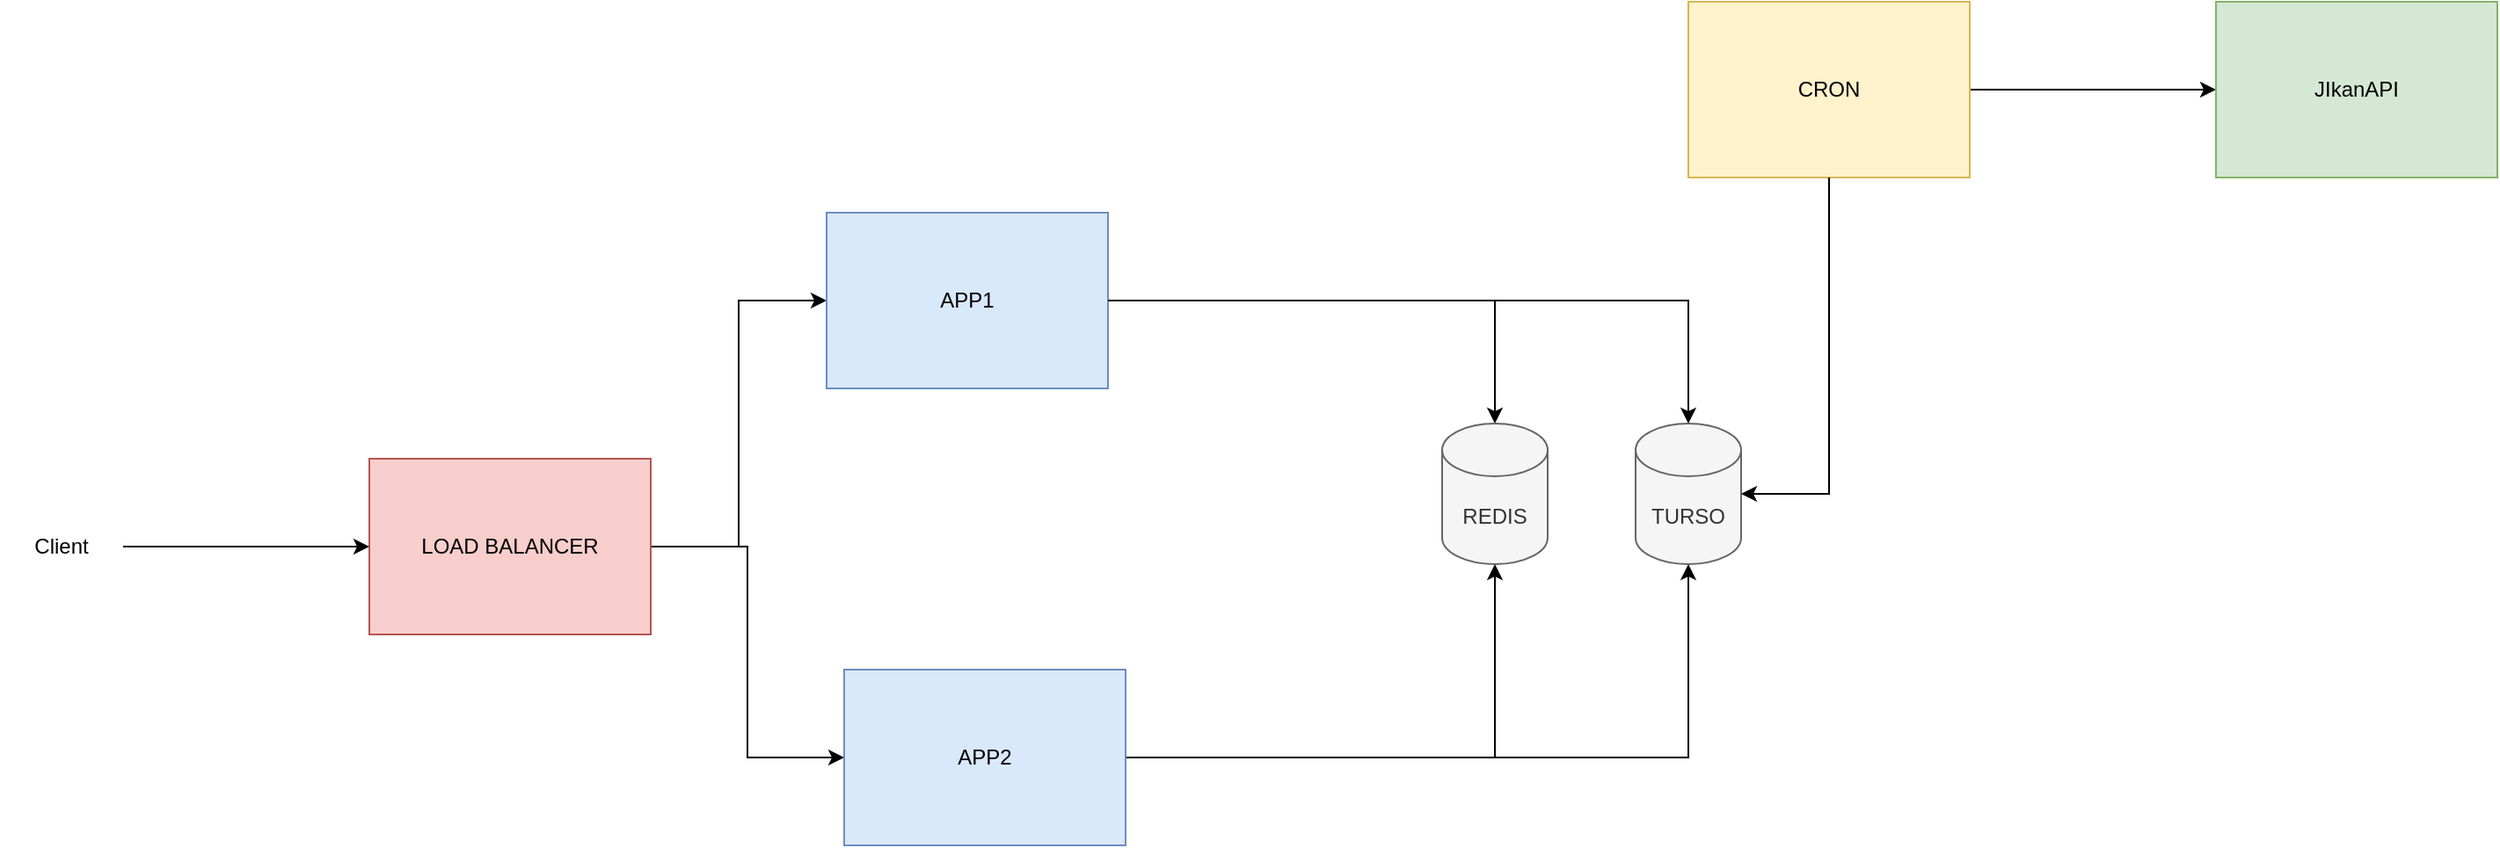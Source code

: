 <mxfile version="22.0.6" type="device">
  <diagram name="Página-1" id="3ECOgorljatNLqw7BTFi">
    <mxGraphModel dx="2626" dy="2190" grid="1" gridSize="10" guides="1" tooltips="1" connect="1" arrows="1" fold="1" page="1" pageScale="1" pageWidth="827" pageHeight="1169" math="0" shadow="0">
      <root>
        <mxCell id="0" />
        <mxCell id="1" parent="0" />
        <mxCell id="twFo_v-Fs8OyZLz3w6QD-7" style="edgeStyle=orthogonalEdgeStyle;rounded=0;orthogonalLoop=1;jettySize=auto;html=1;entryX=0;entryY=0.5;entryDx=0;entryDy=0;" edge="1" parent="1" source="twFo_v-Fs8OyZLz3w6QD-1" target="twFo_v-Fs8OyZLz3w6QD-2">
          <mxGeometry relative="1" as="geometry" />
        </mxCell>
        <mxCell id="twFo_v-Fs8OyZLz3w6QD-8" style="edgeStyle=orthogonalEdgeStyle;rounded=0;orthogonalLoop=1;jettySize=auto;html=1;entryX=0;entryY=0.5;entryDx=0;entryDy=0;" edge="1" parent="1" source="twFo_v-Fs8OyZLz3w6QD-1" target="twFo_v-Fs8OyZLz3w6QD-3">
          <mxGeometry relative="1" as="geometry" />
        </mxCell>
        <mxCell id="twFo_v-Fs8OyZLz3w6QD-1" value="LOAD BALANCER" style="rounded=0;whiteSpace=wrap;html=1;fillColor=#f8cecc;strokeColor=#b85450;" vertex="1" parent="1">
          <mxGeometry x="-30" y="240" width="160" height="100" as="geometry" />
        </mxCell>
        <mxCell id="twFo_v-Fs8OyZLz3w6QD-10" style="edgeStyle=orthogonalEdgeStyle;rounded=0;orthogonalLoop=1;jettySize=auto;html=1;" edge="1" parent="1" source="twFo_v-Fs8OyZLz3w6QD-2" target="twFo_v-Fs8OyZLz3w6QD-4">
          <mxGeometry relative="1" as="geometry" />
        </mxCell>
        <mxCell id="twFo_v-Fs8OyZLz3w6QD-2" value="APP1" style="rounded=0;whiteSpace=wrap;html=1;fillColor=#dae8fc;strokeColor=#6c8ebf;" vertex="1" parent="1">
          <mxGeometry x="230" y="100" width="160" height="100" as="geometry" />
        </mxCell>
        <mxCell id="twFo_v-Fs8OyZLz3w6QD-13" style="edgeStyle=orthogonalEdgeStyle;rounded=0;orthogonalLoop=1;jettySize=auto;html=1;" edge="1" parent="1" source="twFo_v-Fs8OyZLz3w6QD-3" target="twFo_v-Fs8OyZLz3w6QD-6">
          <mxGeometry relative="1" as="geometry" />
        </mxCell>
        <mxCell id="twFo_v-Fs8OyZLz3w6QD-14" style="edgeStyle=orthogonalEdgeStyle;rounded=0;orthogonalLoop=1;jettySize=auto;html=1;" edge="1" parent="1" source="twFo_v-Fs8OyZLz3w6QD-3" target="twFo_v-Fs8OyZLz3w6QD-4">
          <mxGeometry relative="1" as="geometry" />
        </mxCell>
        <mxCell id="twFo_v-Fs8OyZLz3w6QD-3" value="APP2" style="rounded=0;whiteSpace=wrap;html=1;fillColor=#dae8fc;strokeColor=#6c8ebf;" vertex="1" parent="1">
          <mxGeometry x="240" y="360" width="160" height="100" as="geometry" />
        </mxCell>
        <mxCell id="twFo_v-Fs8OyZLz3w6QD-4" value="REDIS" style="shape=cylinder3;whiteSpace=wrap;html=1;boundedLbl=1;backgroundOutline=1;size=15;fillColor=#f5f5f5;fontColor=#333333;strokeColor=#666666;" vertex="1" parent="1">
          <mxGeometry x="580" y="220" width="60" height="80" as="geometry" />
        </mxCell>
        <mxCell id="twFo_v-Fs8OyZLz3w6QD-6" value="TURSO" style="shape=cylinder3;whiteSpace=wrap;html=1;boundedLbl=1;backgroundOutline=1;size=15;fillColor=#f5f5f5;fontColor=#333333;strokeColor=#666666;" vertex="1" parent="1">
          <mxGeometry x="690" y="220" width="60" height="80" as="geometry" />
        </mxCell>
        <mxCell id="twFo_v-Fs8OyZLz3w6QD-17" style="edgeStyle=orthogonalEdgeStyle;rounded=0;orthogonalLoop=1;jettySize=auto;html=1;" edge="1" parent="1" source="twFo_v-Fs8OyZLz3w6QD-9" target="twFo_v-Fs8OyZLz3w6QD-16">
          <mxGeometry relative="1" as="geometry" />
        </mxCell>
        <mxCell id="twFo_v-Fs8OyZLz3w6QD-9" value="CRON" style="rounded=0;whiteSpace=wrap;html=1;fillColor=#fff2cc;strokeColor=#d6b656;" vertex="1" parent="1">
          <mxGeometry x="720" y="-20" width="160" height="100" as="geometry" />
        </mxCell>
        <mxCell id="twFo_v-Fs8OyZLz3w6QD-15" style="edgeStyle=orthogonalEdgeStyle;rounded=0;orthogonalLoop=1;jettySize=auto;html=1;entryX=0.5;entryY=0;entryDx=0;entryDy=0;entryPerimeter=0;" edge="1" parent="1" source="twFo_v-Fs8OyZLz3w6QD-2" target="twFo_v-Fs8OyZLz3w6QD-6">
          <mxGeometry relative="1" as="geometry" />
        </mxCell>
        <mxCell id="twFo_v-Fs8OyZLz3w6QD-16" value="JIkanAPI" style="rounded=0;whiteSpace=wrap;html=1;fillColor=#d5e8d4;strokeColor=#82b366;" vertex="1" parent="1">
          <mxGeometry x="1020" y="-20" width="160" height="100" as="geometry" />
        </mxCell>
        <mxCell id="twFo_v-Fs8OyZLz3w6QD-19" style="edgeStyle=orthogonalEdgeStyle;rounded=0;orthogonalLoop=1;jettySize=auto;html=1;entryX=1;entryY=0.5;entryDx=0;entryDy=0;entryPerimeter=0;" edge="1" parent="1" source="twFo_v-Fs8OyZLz3w6QD-9" target="twFo_v-Fs8OyZLz3w6QD-6">
          <mxGeometry relative="1" as="geometry" />
        </mxCell>
        <mxCell id="twFo_v-Fs8OyZLz3w6QD-21" style="edgeStyle=orthogonalEdgeStyle;rounded=0;orthogonalLoop=1;jettySize=auto;html=1;entryX=0;entryY=0.5;entryDx=0;entryDy=0;" edge="1" parent="1" source="twFo_v-Fs8OyZLz3w6QD-20" target="twFo_v-Fs8OyZLz3w6QD-1">
          <mxGeometry relative="1" as="geometry" />
        </mxCell>
        <mxCell id="twFo_v-Fs8OyZLz3w6QD-20" value="Client" style="text;html=1;strokeColor=none;fillColor=none;align=center;verticalAlign=middle;whiteSpace=wrap;rounded=0;" vertex="1" parent="1">
          <mxGeometry x="-240" y="275" width="70" height="30" as="geometry" />
        </mxCell>
      </root>
    </mxGraphModel>
  </diagram>
</mxfile>
